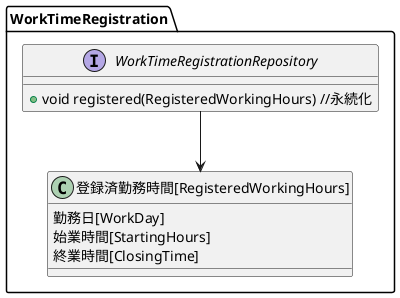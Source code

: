@startuml

package WorkTimeRegistration {

interface WorkTimeRegistrationRepository {
    + void registered(RegisteredWorkingHours) //永続化
}

class "登録済勤務時間[RegisteredWorkingHours]" as RegisteredWorkingHours {
    勤務日[WorkDay]
    始業時間[StartingHours]
    終業時間[ClosingTime]
}

WorkTimeRegistrationRepository -down-> RegisteredWorkingHours
}

@enduml
